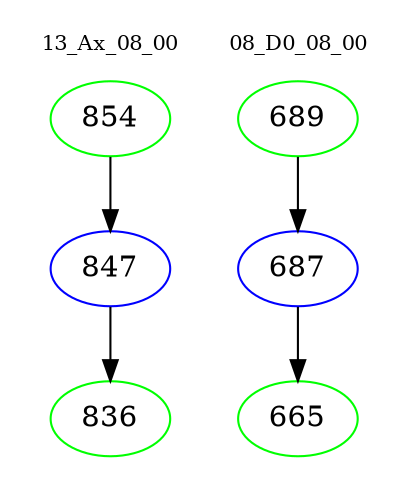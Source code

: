 digraph{
subgraph cluster_0 {
color = white
label = "13_Ax_08_00";
fontsize=10;
T0_854 [label="854", color="green"]
T0_854 -> T0_847 [color="black"]
T0_847 [label="847", color="blue"]
T0_847 -> T0_836 [color="black"]
T0_836 [label="836", color="green"]
}
subgraph cluster_1 {
color = white
label = "08_D0_08_00";
fontsize=10;
T1_689 [label="689", color="green"]
T1_689 -> T1_687 [color="black"]
T1_687 [label="687", color="blue"]
T1_687 -> T1_665 [color="black"]
T1_665 [label="665", color="green"]
}
}
